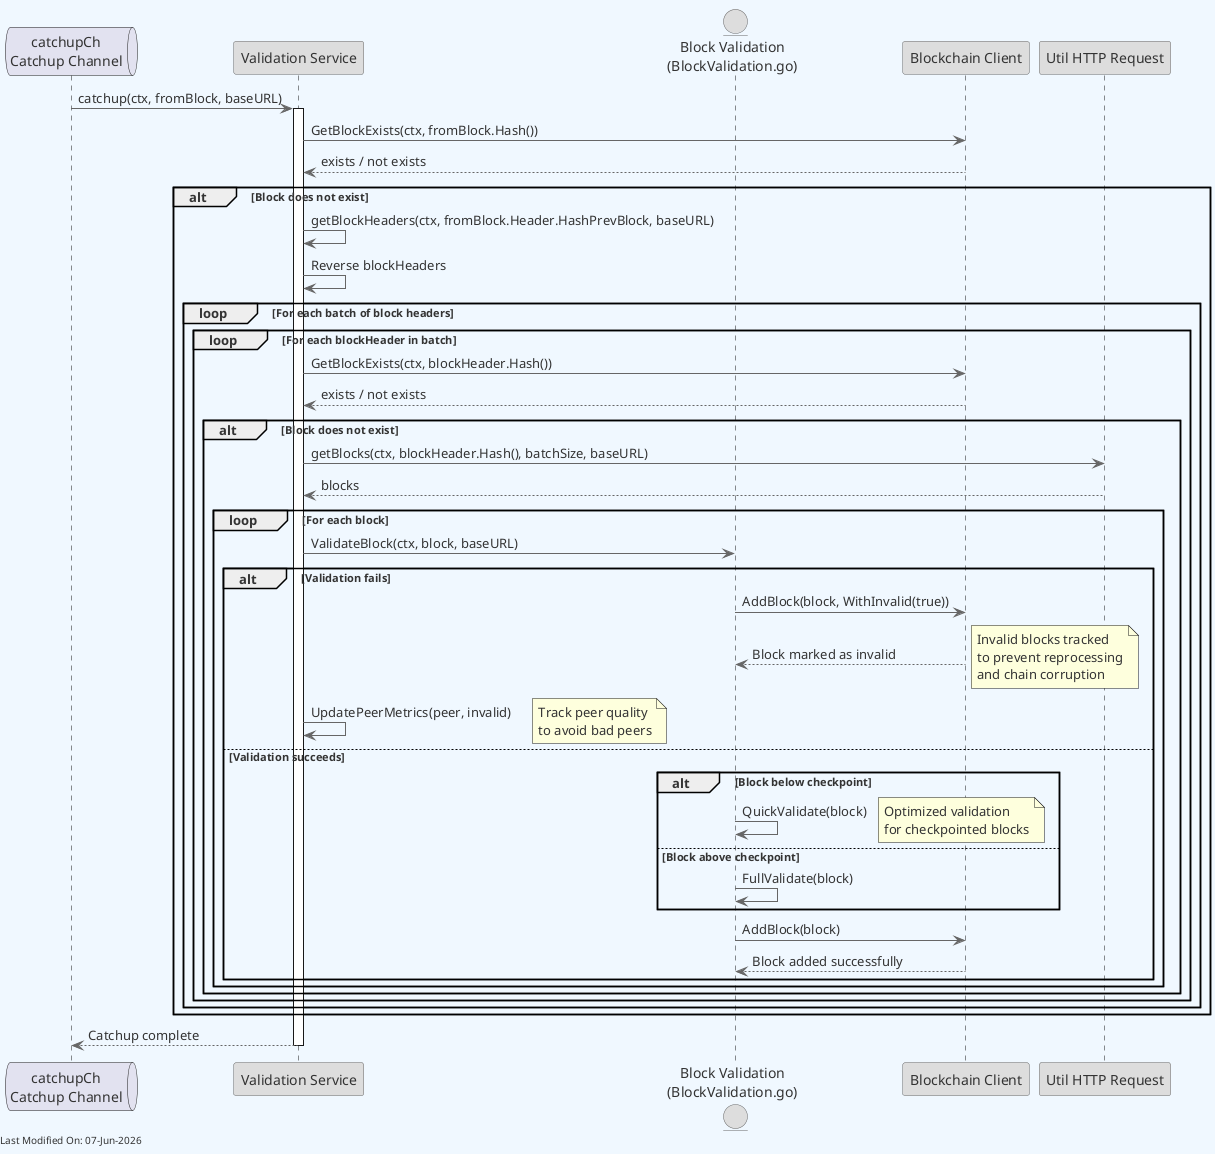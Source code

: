 @startuml
skinparam backgroundColor #F0F8FF
skinparam defaultFontColor #333333
skinparam arrowColor #666666

' Define borders for all elements
skinparam entity {
  BorderColor #666666
  BackgroundColor #DDDDDD
}

skinparam control {
  BorderColor #666666
  BackgroundColor #DDDDDD
}

skinparam participant {
  BorderColor #666666
  BackgroundColor #DDDDDD
}



queue "catchupCh\nCatchup Channel" as CatchupCh
participant "Validation Service" as ValidationService
entity "Block Validation\n(BlockValidation.go)" as BVVB
participant "Blockchain Client" as BC
participant "Util HTTP Request" as Util

CatchupCh -> ValidationService: catchup(ctx, fromBlock, baseURL)
activate ValidationService

ValidationService -> BC: GetBlockExists(ctx, fromBlock.Hash())
BC --> ValidationService: exists / not exists

alt Block does not exist
    ValidationService -> ValidationService: getBlockHeaders(ctx, fromBlock.Header.HashPrevBlock, baseURL)
    ValidationService -> ValidationService: Reverse blockHeaders

    loop For each batch of block headers
        loop For each blockHeader in batch
            ValidationService -> BC: GetBlockExists(ctx, blockHeader.Hash())
            BC --> ValidationService: exists / not exists

            alt Block does not exist
                ValidationService -> Util: getBlocks(ctx, blockHeader.Hash(), batchSize, baseURL)
                Util --> ValidationService: blocks

                loop For each block
                    ValidationService -> BVVB: ValidateBlock(ctx, block, baseURL)
                    alt Validation fails
                        BVVB -> BC: AddBlock(block, WithInvalid(true))
                        BC --> BVVB: Block marked as invalid
                        note right : Invalid blocks tracked\nto prevent reprocessing\nand chain corruption
                        ValidationService -> ValidationService: UpdatePeerMetrics(peer, invalid)
                        note right : Track peer quality\nto avoid bad peers
                    else Validation succeeds
                        alt Block below checkpoint
                            BVVB -> BVVB: QuickValidate(block)
                            note right : Optimized validation\nfor checkpointed blocks
                        else Block above checkpoint
                            BVVB -> BVVB: FullValidate(block)
                        end
                        BVVB -> BC: AddBlock(block)
                        BC --> BVVB: Block added successfully
                    end
                end
            end
        end
    end
end

ValidationService --> CatchupCh: Catchup complete
deactivate ValidationService

left footer Last Modified On: %date("dd-MMM-yyyy")

@enduml

